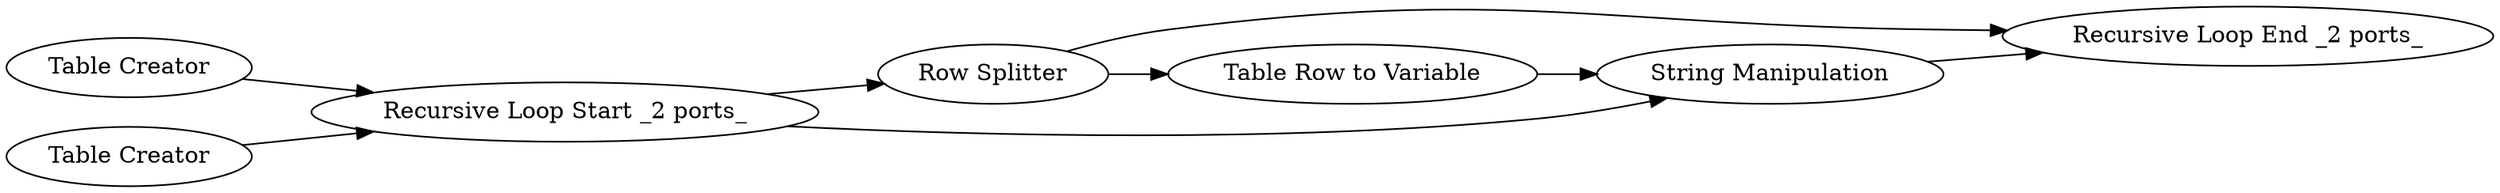 digraph {
	"-1981682901632249118_5" [label="Row Splitter"]
	"-1981682901632249118_3" [label="Recursive Loop Start _2 ports_"]
	"-1981682901632249118_8" [label="Table Row to Variable"]
	"-1981682901632249118_2" [label="Table Creator"]
	"-1981682901632249118_4" [label="Recursive Loop End _2 ports_"]
	"-1981682901632249118_1" [label="Table Creator"]
	"-1981682901632249118_9" [label="String Manipulation"]
	"-1981682901632249118_3" -> "-1981682901632249118_9"
	"-1981682901632249118_5" -> "-1981682901632249118_8"
	"-1981682901632249118_5" -> "-1981682901632249118_4"
	"-1981682901632249118_8" -> "-1981682901632249118_9"
	"-1981682901632249118_2" -> "-1981682901632249118_3"
	"-1981682901632249118_9" -> "-1981682901632249118_4"
	"-1981682901632249118_1" -> "-1981682901632249118_3"
	"-1981682901632249118_3" -> "-1981682901632249118_5"
	rankdir=LR
}
